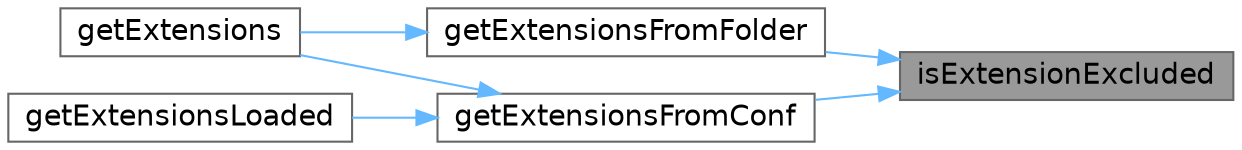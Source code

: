 digraph "isExtensionExcluded"
{
 // LATEX_PDF_SIZE
  bgcolor="transparent";
  edge [fontname=Helvetica,fontsize=14,labelfontname=Helvetica,labelfontsize=14];
  node [fontname=Helvetica,fontsize=14,shape=box,height=0.2,width=0.4];
  rankdir="RL";
  Node1 [id="Node000001",label="isExtensionExcluded",height=0.2,width=0.4,color="gray40", fillcolor="grey60", style="filled", fontcolor="black",tooltip=" "];
  Node1 -> Node2 [id="edge1_Node000001_Node000002",dir="back",color="steelblue1",style="solid",tooltip=" "];
  Node2 [id="Node000002",label="getExtensionsFromConf",height=0.2,width=0.4,color="grey40", fillcolor="white", style="filled",URL="$dc/db3/classBinPhp.html#a52441f261f887cc09f58c57bf9f45e87",tooltip=" "];
  Node2 -> Node3 [id="edge2_Node000002_Node000003",dir="back",color="steelblue1",style="solid",tooltip=" "];
  Node3 [id="Node000003",label="getExtensions",height=0.2,width=0.4,color="grey40", fillcolor="white", style="filled",URL="$dc/db3/classBinPhp.html#a0bf1cdb692f876fae6acd2bfbb548244",tooltip=" "];
  Node2 -> Node4 [id="edge3_Node000002_Node000004",dir="back",color="steelblue1",style="solid",tooltip=" "];
  Node4 [id="Node000004",label="getExtensionsLoaded",height=0.2,width=0.4,color="grey40", fillcolor="white", style="filled",URL="$dc/db3/classBinPhp.html#adcf0ab259b6b12cfff945eca7a08add9",tooltip=" "];
  Node1 -> Node5 [id="edge4_Node000001_Node000005",dir="back",color="steelblue1",style="solid",tooltip=" "];
  Node5 [id="Node000005",label="getExtensionsFromFolder",height=0.2,width=0.4,color="grey40", fillcolor="white", style="filled",URL="$dc/db3/classBinPhp.html#a0ff19015167247e55032302388c41812",tooltip=" "];
  Node5 -> Node3 [id="edge5_Node000005_Node000003",dir="back",color="steelblue1",style="solid",tooltip=" "];
}
